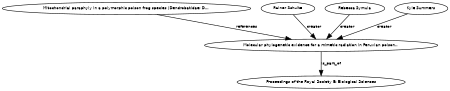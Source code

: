 digraph G {
size="3,3";
node [fontsize=7, fontname="Helvetica"];
edge [fontsize=7, fontname="Helvetica"];
node0 [label="Molecular phylogenetic evidence for a mimetic radiation in Peruvian poison...", width=0.27433100247,height=0.27433100247];
node1 [label="Mitochondrial paraphyly in a polymorphic poison frog species (Dendrobatidae; D....", width=0.27433100247,height=0.27433100247];
node2 [label="Rainer Schulte", width=0.27433100247,height=0.27433100247];
node3 [label="Rebecca Symula", width=0.27433100247,height=0.27433100247];
node4 [label="Kyle Summers", width=0.27433100247,height=0.27433100247];
node5 [label="Proceedings of the Royal Society B: Biological Sciences", width=0.27433100247,height=0.27433100247];
node1 -> node0 [label="references"];
node2 -> node0 [label="creator"];
node3 -> node0 [label="creator"];
node4 -> node0 [label="creator"];
node0 -> node5 [label="is_part_of"];
}

